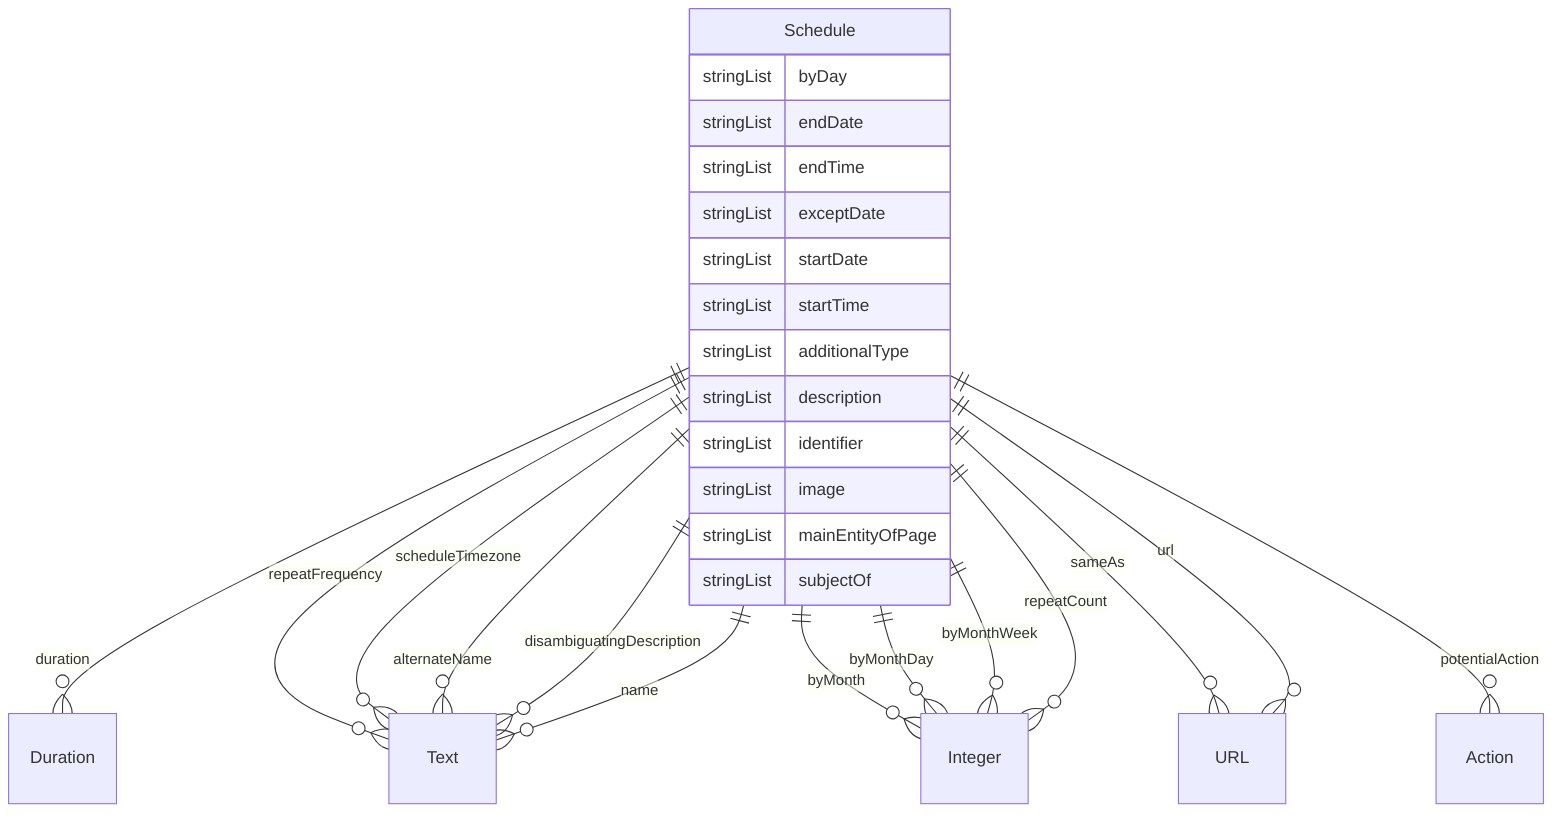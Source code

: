 erDiagram
Schedule {
    stringList byDay  
    stringList endDate  
    stringList endTime  
    stringList exceptDate  
    stringList startDate  
    stringList startTime  
    stringList additionalType  
    stringList description  
    stringList identifier  
    stringList image  
    stringList mainEntityOfPage  
    stringList subjectOf  
}

Schedule ||--}o Duration : "duration"
Schedule ||--}o Text : "repeatFrequency"
Schedule ||--}o Integer : "byMonth"
Schedule ||--}o Integer : "byMonthDay"
Schedule ||--}o Integer : "byMonthWeek"
Schedule ||--}o Integer : "repeatCount"
Schedule ||--}o Text : "scheduleTimezone"
Schedule ||--}o Text : "alternateName"
Schedule ||--}o Text : "disambiguatingDescription"
Schedule ||--}o Text : "name"
Schedule ||--}o URL : "sameAs"
Schedule ||--}o Action : "potentialAction"
Schedule ||--}o URL : "url"